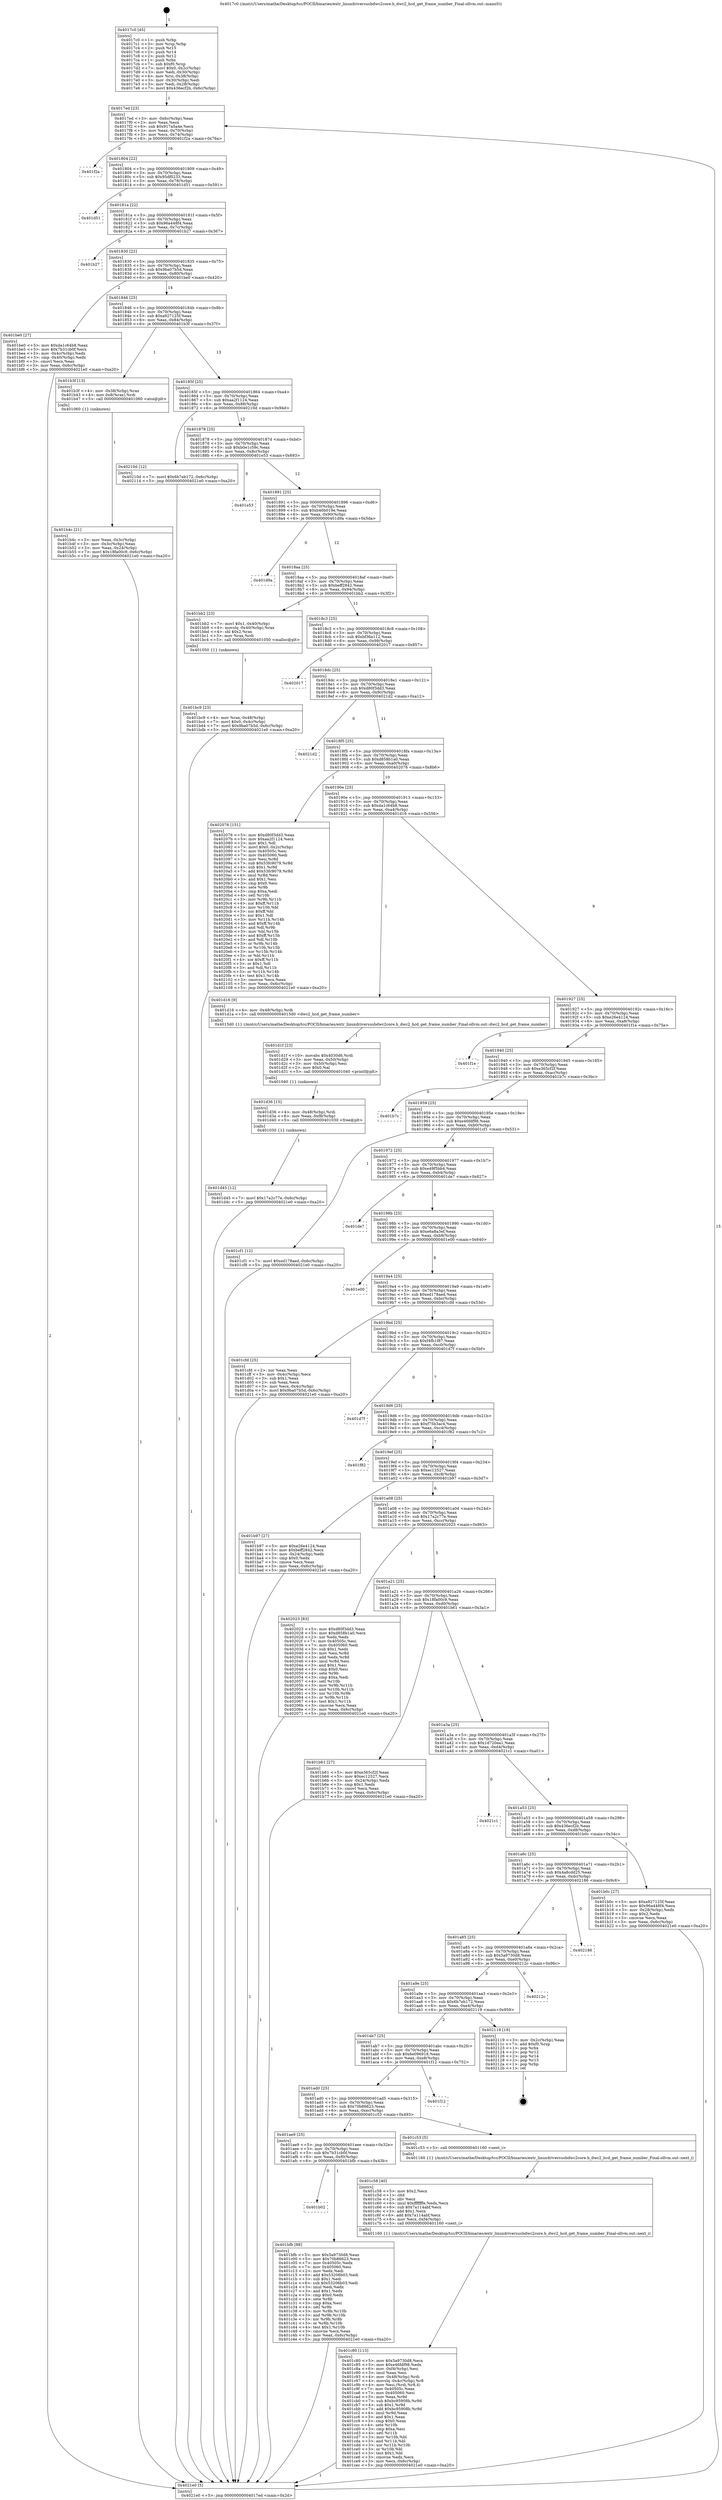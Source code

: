 digraph "0x4017c0" {
  label = "0x4017c0 (/mnt/c/Users/mathe/Desktop/tcc/POCII/binaries/extr_linuxdriversusbdwc2core.h_dwc2_hcd_get_frame_number_Final-ollvm.out::main(0))"
  labelloc = "t"
  node[shape=record]

  Entry [label="",width=0.3,height=0.3,shape=circle,fillcolor=black,style=filled]
  "0x4017ed" [label="{
     0x4017ed [23]\l
     | [instrs]\l
     &nbsp;&nbsp;0x4017ed \<+3\>: mov -0x6c(%rbp),%eax\l
     &nbsp;&nbsp;0x4017f0 \<+2\>: mov %eax,%ecx\l
     &nbsp;&nbsp;0x4017f2 \<+6\>: sub $0x917a5a4e,%ecx\l
     &nbsp;&nbsp;0x4017f8 \<+3\>: mov %eax,-0x70(%rbp)\l
     &nbsp;&nbsp;0x4017fb \<+3\>: mov %ecx,-0x74(%rbp)\l
     &nbsp;&nbsp;0x4017fe \<+6\>: je 0000000000401f2a \<main+0x76a\>\l
  }"]
  "0x401f2a" [label="{
     0x401f2a\l
  }", style=dashed]
  "0x401804" [label="{
     0x401804 [22]\l
     | [instrs]\l
     &nbsp;&nbsp;0x401804 \<+5\>: jmp 0000000000401809 \<main+0x49\>\l
     &nbsp;&nbsp;0x401809 \<+3\>: mov -0x70(%rbp),%eax\l
     &nbsp;&nbsp;0x40180c \<+5\>: sub $0x95df0233,%eax\l
     &nbsp;&nbsp;0x401811 \<+3\>: mov %eax,-0x78(%rbp)\l
     &nbsp;&nbsp;0x401814 \<+6\>: je 0000000000401d51 \<main+0x591\>\l
  }"]
  Exit [label="",width=0.3,height=0.3,shape=circle,fillcolor=black,style=filled,peripheries=2]
  "0x401d51" [label="{
     0x401d51\l
  }", style=dashed]
  "0x40181a" [label="{
     0x40181a [22]\l
     | [instrs]\l
     &nbsp;&nbsp;0x40181a \<+5\>: jmp 000000000040181f \<main+0x5f\>\l
     &nbsp;&nbsp;0x40181f \<+3\>: mov -0x70(%rbp),%eax\l
     &nbsp;&nbsp;0x401822 \<+5\>: sub $0x96a448f4,%eax\l
     &nbsp;&nbsp;0x401827 \<+3\>: mov %eax,-0x7c(%rbp)\l
     &nbsp;&nbsp;0x40182a \<+6\>: je 0000000000401b27 \<main+0x367\>\l
  }"]
  "0x401d45" [label="{
     0x401d45 [12]\l
     | [instrs]\l
     &nbsp;&nbsp;0x401d45 \<+7\>: movl $0x17a2c77e,-0x6c(%rbp)\l
     &nbsp;&nbsp;0x401d4c \<+5\>: jmp 00000000004021e0 \<main+0xa20\>\l
  }"]
  "0x401b27" [label="{
     0x401b27\l
  }", style=dashed]
  "0x401830" [label="{
     0x401830 [22]\l
     | [instrs]\l
     &nbsp;&nbsp;0x401830 \<+5\>: jmp 0000000000401835 \<main+0x75\>\l
     &nbsp;&nbsp;0x401835 \<+3\>: mov -0x70(%rbp),%eax\l
     &nbsp;&nbsp;0x401838 \<+5\>: sub $0x9ba07b5d,%eax\l
     &nbsp;&nbsp;0x40183d \<+3\>: mov %eax,-0x80(%rbp)\l
     &nbsp;&nbsp;0x401840 \<+6\>: je 0000000000401be0 \<main+0x420\>\l
  }"]
  "0x401d36" [label="{
     0x401d36 [15]\l
     | [instrs]\l
     &nbsp;&nbsp;0x401d36 \<+4\>: mov -0x48(%rbp),%rdi\l
     &nbsp;&nbsp;0x401d3a \<+6\>: mov %eax,-0xf8(%rbp)\l
     &nbsp;&nbsp;0x401d40 \<+5\>: call 0000000000401030 \<free@plt\>\l
     | [calls]\l
     &nbsp;&nbsp;0x401030 \{1\} (unknown)\l
  }"]
  "0x401be0" [label="{
     0x401be0 [27]\l
     | [instrs]\l
     &nbsp;&nbsp;0x401be0 \<+5\>: mov $0xda1c64b8,%eax\l
     &nbsp;&nbsp;0x401be5 \<+5\>: mov $0x7b31cb0f,%ecx\l
     &nbsp;&nbsp;0x401bea \<+3\>: mov -0x4c(%rbp),%edx\l
     &nbsp;&nbsp;0x401bed \<+3\>: cmp -0x40(%rbp),%edx\l
     &nbsp;&nbsp;0x401bf0 \<+3\>: cmovl %ecx,%eax\l
     &nbsp;&nbsp;0x401bf3 \<+3\>: mov %eax,-0x6c(%rbp)\l
     &nbsp;&nbsp;0x401bf6 \<+5\>: jmp 00000000004021e0 \<main+0xa20\>\l
  }"]
  "0x401846" [label="{
     0x401846 [25]\l
     | [instrs]\l
     &nbsp;&nbsp;0x401846 \<+5\>: jmp 000000000040184b \<main+0x8b\>\l
     &nbsp;&nbsp;0x40184b \<+3\>: mov -0x70(%rbp),%eax\l
     &nbsp;&nbsp;0x40184e \<+5\>: sub $0xa927125f,%eax\l
     &nbsp;&nbsp;0x401853 \<+6\>: mov %eax,-0x84(%rbp)\l
     &nbsp;&nbsp;0x401859 \<+6\>: je 0000000000401b3f \<main+0x37f\>\l
  }"]
  "0x401d1f" [label="{
     0x401d1f [23]\l
     | [instrs]\l
     &nbsp;&nbsp;0x401d1f \<+10\>: movabs $0x4030d6,%rdi\l
     &nbsp;&nbsp;0x401d29 \<+3\>: mov %eax,-0x50(%rbp)\l
     &nbsp;&nbsp;0x401d2c \<+3\>: mov -0x50(%rbp),%esi\l
     &nbsp;&nbsp;0x401d2f \<+2\>: mov $0x0,%al\l
     &nbsp;&nbsp;0x401d31 \<+5\>: call 0000000000401040 \<printf@plt\>\l
     | [calls]\l
     &nbsp;&nbsp;0x401040 \{1\} (unknown)\l
  }"]
  "0x401b3f" [label="{
     0x401b3f [13]\l
     | [instrs]\l
     &nbsp;&nbsp;0x401b3f \<+4\>: mov -0x38(%rbp),%rax\l
     &nbsp;&nbsp;0x401b43 \<+4\>: mov 0x8(%rax),%rdi\l
     &nbsp;&nbsp;0x401b47 \<+5\>: call 0000000000401060 \<atoi@plt\>\l
     | [calls]\l
     &nbsp;&nbsp;0x401060 \{1\} (unknown)\l
  }"]
  "0x40185f" [label="{
     0x40185f [25]\l
     | [instrs]\l
     &nbsp;&nbsp;0x40185f \<+5\>: jmp 0000000000401864 \<main+0xa4\>\l
     &nbsp;&nbsp;0x401864 \<+3\>: mov -0x70(%rbp),%eax\l
     &nbsp;&nbsp;0x401867 \<+5\>: sub $0xaa2f1124,%eax\l
     &nbsp;&nbsp;0x40186c \<+6\>: mov %eax,-0x88(%rbp)\l
     &nbsp;&nbsp;0x401872 \<+6\>: je 000000000040210d \<main+0x94d\>\l
  }"]
  "0x401c80" [label="{
     0x401c80 [113]\l
     | [instrs]\l
     &nbsp;&nbsp;0x401c80 \<+5\>: mov $0x5a9730d8,%ecx\l
     &nbsp;&nbsp;0x401c85 \<+5\>: mov $0xe46fdf98,%edx\l
     &nbsp;&nbsp;0x401c8a \<+6\>: mov -0xf4(%rbp),%esi\l
     &nbsp;&nbsp;0x401c90 \<+3\>: imul %eax,%esi\l
     &nbsp;&nbsp;0x401c93 \<+4\>: mov -0x48(%rbp),%rdi\l
     &nbsp;&nbsp;0x401c97 \<+4\>: movslq -0x4c(%rbp),%r8\l
     &nbsp;&nbsp;0x401c9b \<+4\>: mov %esi,(%rdi,%r8,4)\l
     &nbsp;&nbsp;0x401c9f \<+7\>: mov 0x40505c,%eax\l
     &nbsp;&nbsp;0x401ca6 \<+7\>: mov 0x405060,%esi\l
     &nbsp;&nbsp;0x401cad \<+3\>: mov %eax,%r9d\l
     &nbsp;&nbsp;0x401cb0 \<+7\>: sub $0xbc95908b,%r9d\l
     &nbsp;&nbsp;0x401cb7 \<+4\>: sub $0x1,%r9d\l
     &nbsp;&nbsp;0x401cbb \<+7\>: add $0xbc95908b,%r9d\l
     &nbsp;&nbsp;0x401cc2 \<+4\>: imul %r9d,%eax\l
     &nbsp;&nbsp;0x401cc6 \<+3\>: and $0x1,%eax\l
     &nbsp;&nbsp;0x401cc9 \<+3\>: cmp $0x0,%eax\l
     &nbsp;&nbsp;0x401ccc \<+4\>: sete %r10b\l
     &nbsp;&nbsp;0x401cd0 \<+3\>: cmp $0xa,%esi\l
     &nbsp;&nbsp;0x401cd3 \<+4\>: setl %r11b\l
     &nbsp;&nbsp;0x401cd7 \<+3\>: mov %r10b,%bl\l
     &nbsp;&nbsp;0x401cda \<+3\>: and %r11b,%bl\l
     &nbsp;&nbsp;0x401cdd \<+3\>: xor %r11b,%r10b\l
     &nbsp;&nbsp;0x401ce0 \<+3\>: or %r10b,%bl\l
     &nbsp;&nbsp;0x401ce3 \<+3\>: test $0x1,%bl\l
     &nbsp;&nbsp;0x401ce6 \<+3\>: cmovne %edx,%ecx\l
     &nbsp;&nbsp;0x401ce9 \<+3\>: mov %ecx,-0x6c(%rbp)\l
     &nbsp;&nbsp;0x401cec \<+5\>: jmp 00000000004021e0 \<main+0xa20\>\l
  }"]
  "0x40210d" [label="{
     0x40210d [12]\l
     | [instrs]\l
     &nbsp;&nbsp;0x40210d \<+7\>: movl $0x6b7eb172,-0x6c(%rbp)\l
     &nbsp;&nbsp;0x402114 \<+5\>: jmp 00000000004021e0 \<main+0xa20\>\l
  }"]
  "0x401878" [label="{
     0x401878 [25]\l
     | [instrs]\l
     &nbsp;&nbsp;0x401878 \<+5\>: jmp 000000000040187d \<main+0xbd\>\l
     &nbsp;&nbsp;0x40187d \<+3\>: mov -0x70(%rbp),%eax\l
     &nbsp;&nbsp;0x401880 \<+5\>: sub $0xb0e1c59c,%eax\l
     &nbsp;&nbsp;0x401885 \<+6\>: mov %eax,-0x8c(%rbp)\l
     &nbsp;&nbsp;0x40188b \<+6\>: je 0000000000401e53 \<main+0x693\>\l
  }"]
  "0x401c58" [label="{
     0x401c58 [40]\l
     | [instrs]\l
     &nbsp;&nbsp;0x401c58 \<+5\>: mov $0x2,%ecx\l
     &nbsp;&nbsp;0x401c5d \<+1\>: cltd\l
     &nbsp;&nbsp;0x401c5e \<+2\>: idiv %ecx\l
     &nbsp;&nbsp;0x401c60 \<+6\>: imul $0xfffffffe,%edx,%ecx\l
     &nbsp;&nbsp;0x401c66 \<+6\>: sub $0x7a114abf,%ecx\l
     &nbsp;&nbsp;0x401c6c \<+3\>: add $0x1,%ecx\l
     &nbsp;&nbsp;0x401c6f \<+6\>: add $0x7a114abf,%ecx\l
     &nbsp;&nbsp;0x401c75 \<+6\>: mov %ecx,-0xf4(%rbp)\l
     &nbsp;&nbsp;0x401c7b \<+5\>: call 0000000000401160 \<next_i\>\l
     | [calls]\l
     &nbsp;&nbsp;0x401160 \{1\} (/mnt/c/Users/mathe/Desktop/tcc/POCII/binaries/extr_linuxdriversusbdwc2core.h_dwc2_hcd_get_frame_number_Final-ollvm.out::next_i)\l
  }"]
  "0x401e53" [label="{
     0x401e53\l
  }", style=dashed]
  "0x401891" [label="{
     0x401891 [25]\l
     | [instrs]\l
     &nbsp;&nbsp;0x401891 \<+5\>: jmp 0000000000401896 \<main+0xd6\>\l
     &nbsp;&nbsp;0x401896 \<+3\>: mov -0x70(%rbp),%eax\l
     &nbsp;&nbsp;0x401899 \<+5\>: sub $0xb46b019e,%eax\l
     &nbsp;&nbsp;0x40189e \<+6\>: mov %eax,-0x90(%rbp)\l
     &nbsp;&nbsp;0x4018a4 \<+6\>: je 0000000000401d9a \<main+0x5da\>\l
  }"]
  "0x401b02" [label="{
     0x401b02\l
  }", style=dashed]
  "0x401d9a" [label="{
     0x401d9a\l
  }", style=dashed]
  "0x4018aa" [label="{
     0x4018aa [25]\l
     | [instrs]\l
     &nbsp;&nbsp;0x4018aa \<+5\>: jmp 00000000004018af \<main+0xef\>\l
     &nbsp;&nbsp;0x4018af \<+3\>: mov -0x70(%rbp),%eax\l
     &nbsp;&nbsp;0x4018b2 \<+5\>: sub $0xbeff2842,%eax\l
     &nbsp;&nbsp;0x4018b7 \<+6\>: mov %eax,-0x94(%rbp)\l
     &nbsp;&nbsp;0x4018bd \<+6\>: je 0000000000401bb2 \<main+0x3f2\>\l
  }"]
  "0x401bfb" [label="{
     0x401bfb [88]\l
     | [instrs]\l
     &nbsp;&nbsp;0x401bfb \<+5\>: mov $0x5a9730d8,%eax\l
     &nbsp;&nbsp;0x401c00 \<+5\>: mov $0x70b86623,%ecx\l
     &nbsp;&nbsp;0x401c05 \<+7\>: mov 0x40505c,%edx\l
     &nbsp;&nbsp;0x401c0c \<+7\>: mov 0x405060,%esi\l
     &nbsp;&nbsp;0x401c13 \<+2\>: mov %edx,%edi\l
     &nbsp;&nbsp;0x401c15 \<+6\>: add $0x53206b03,%edi\l
     &nbsp;&nbsp;0x401c1b \<+3\>: sub $0x1,%edi\l
     &nbsp;&nbsp;0x401c1e \<+6\>: sub $0x53206b03,%edi\l
     &nbsp;&nbsp;0x401c24 \<+3\>: imul %edi,%edx\l
     &nbsp;&nbsp;0x401c27 \<+3\>: and $0x1,%edx\l
     &nbsp;&nbsp;0x401c2a \<+3\>: cmp $0x0,%edx\l
     &nbsp;&nbsp;0x401c2d \<+4\>: sete %r8b\l
     &nbsp;&nbsp;0x401c31 \<+3\>: cmp $0xa,%esi\l
     &nbsp;&nbsp;0x401c34 \<+4\>: setl %r9b\l
     &nbsp;&nbsp;0x401c38 \<+3\>: mov %r8b,%r10b\l
     &nbsp;&nbsp;0x401c3b \<+3\>: and %r9b,%r10b\l
     &nbsp;&nbsp;0x401c3e \<+3\>: xor %r9b,%r8b\l
     &nbsp;&nbsp;0x401c41 \<+3\>: or %r8b,%r10b\l
     &nbsp;&nbsp;0x401c44 \<+4\>: test $0x1,%r10b\l
     &nbsp;&nbsp;0x401c48 \<+3\>: cmovne %ecx,%eax\l
     &nbsp;&nbsp;0x401c4b \<+3\>: mov %eax,-0x6c(%rbp)\l
     &nbsp;&nbsp;0x401c4e \<+5\>: jmp 00000000004021e0 \<main+0xa20\>\l
  }"]
  "0x401bb2" [label="{
     0x401bb2 [23]\l
     | [instrs]\l
     &nbsp;&nbsp;0x401bb2 \<+7\>: movl $0x1,-0x40(%rbp)\l
     &nbsp;&nbsp;0x401bb9 \<+4\>: movslq -0x40(%rbp),%rax\l
     &nbsp;&nbsp;0x401bbd \<+4\>: shl $0x2,%rax\l
     &nbsp;&nbsp;0x401bc1 \<+3\>: mov %rax,%rdi\l
     &nbsp;&nbsp;0x401bc4 \<+5\>: call 0000000000401050 \<malloc@plt\>\l
     | [calls]\l
     &nbsp;&nbsp;0x401050 \{1\} (unknown)\l
  }"]
  "0x4018c3" [label="{
     0x4018c3 [25]\l
     | [instrs]\l
     &nbsp;&nbsp;0x4018c3 \<+5\>: jmp 00000000004018c8 \<main+0x108\>\l
     &nbsp;&nbsp;0x4018c8 \<+3\>: mov -0x70(%rbp),%eax\l
     &nbsp;&nbsp;0x4018cb \<+5\>: sub $0xbf36a112,%eax\l
     &nbsp;&nbsp;0x4018d0 \<+6\>: mov %eax,-0x98(%rbp)\l
     &nbsp;&nbsp;0x4018d6 \<+6\>: je 0000000000402017 \<main+0x857\>\l
  }"]
  "0x401ae9" [label="{
     0x401ae9 [25]\l
     | [instrs]\l
     &nbsp;&nbsp;0x401ae9 \<+5\>: jmp 0000000000401aee \<main+0x32e\>\l
     &nbsp;&nbsp;0x401aee \<+3\>: mov -0x70(%rbp),%eax\l
     &nbsp;&nbsp;0x401af1 \<+5\>: sub $0x7b31cb0f,%eax\l
     &nbsp;&nbsp;0x401af6 \<+6\>: mov %eax,-0xf0(%rbp)\l
     &nbsp;&nbsp;0x401afc \<+6\>: je 0000000000401bfb \<main+0x43b\>\l
  }"]
  "0x402017" [label="{
     0x402017\l
  }", style=dashed]
  "0x4018dc" [label="{
     0x4018dc [25]\l
     | [instrs]\l
     &nbsp;&nbsp;0x4018dc \<+5\>: jmp 00000000004018e1 \<main+0x121\>\l
     &nbsp;&nbsp;0x4018e1 \<+3\>: mov -0x70(%rbp),%eax\l
     &nbsp;&nbsp;0x4018e4 \<+5\>: sub $0xd80f3dd3,%eax\l
     &nbsp;&nbsp;0x4018e9 \<+6\>: mov %eax,-0x9c(%rbp)\l
     &nbsp;&nbsp;0x4018ef \<+6\>: je 00000000004021d2 \<main+0xa12\>\l
  }"]
  "0x401c53" [label="{
     0x401c53 [5]\l
     | [instrs]\l
     &nbsp;&nbsp;0x401c53 \<+5\>: call 0000000000401160 \<next_i\>\l
     | [calls]\l
     &nbsp;&nbsp;0x401160 \{1\} (/mnt/c/Users/mathe/Desktop/tcc/POCII/binaries/extr_linuxdriversusbdwc2core.h_dwc2_hcd_get_frame_number_Final-ollvm.out::next_i)\l
  }"]
  "0x4021d2" [label="{
     0x4021d2\l
  }", style=dashed]
  "0x4018f5" [label="{
     0x4018f5 [25]\l
     | [instrs]\l
     &nbsp;&nbsp;0x4018f5 \<+5\>: jmp 00000000004018fa \<main+0x13a\>\l
     &nbsp;&nbsp;0x4018fa \<+3\>: mov -0x70(%rbp),%eax\l
     &nbsp;&nbsp;0x4018fd \<+5\>: sub $0xd858b1a0,%eax\l
     &nbsp;&nbsp;0x401902 \<+6\>: mov %eax,-0xa0(%rbp)\l
     &nbsp;&nbsp;0x401908 \<+6\>: je 0000000000402076 \<main+0x8b6\>\l
  }"]
  "0x401ad0" [label="{
     0x401ad0 [25]\l
     | [instrs]\l
     &nbsp;&nbsp;0x401ad0 \<+5\>: jmp 0000000000401ad5 \<main+0x315\>\l
     &nbsp;&nbsp;0x401ad5 \<+3\>: mov -0x70(%rbp),%eax\l
     &nbsp;&nbsp;0x401ad8 \<+5\>: sub $0x70b86623,%eax\l
     &nbsp;&nbsp;0x401add \<+6\>: mov %eax,-0xec(%rbp)\l
     &nbsp;&nbsp;0x401ae3 \<+6\>: je 0000000000401c53 \<main+0x493\>\l
  }"]
  "0x402076" [label="{
     0x402076 [151]\l
     | [instrs]\l
     &nbsp;&nbsp;0x402076 \<+5\>: mov $0xd80f3dd3,%eax\l
     &nbsp;&nbsp;0x40207b \<+5\>: mov $0xaa2f1124,%ecx\l
     &nbsp;&nbsp;0x402080 \<+2\>: mov $0x1,%dl\l
     &nbsp;&nbsp;0x402082 \<+7\>: movl $0x0,-0x2c(%rbp)\l
     &nbsp;&nbsp;0x402089 \<+7\>: mov 0x40505c,%esi\l
     &nbsp;&nbsp;0x402090 \<+7\>: mov 0x405060,%edi\l
     &nbsp;&nbsp;0x402097 \<+3\>: mov %esi,%r8d\l
     &nbsp;&nbsp;0x40209a \<+7\>: sub $0x53fc9079,%r8d\l
     &nbsp;&nbsp;0x4020a1 \<+4\>: sub $0x1,%r8d\l
     &nbsp;&nbsp;0x4020a5 \<+7\>: add $0x53fc9079,%r8d\l
     &nbsp;&nbsp;0x4020ac \<+4\>: imul %r8d,%esi\l
     &nbsp;&nbsp;0x4020b0 \<+3\>: and $0x1,%esi\l
     &nbsp;&nbsp;0x4020b3 \<+3\>: cmp $0x0,%esi\l
     &nbsp;&nbsp;0x4020b6 \<+4\>: sete %r9b\l
     &nbsp;&nbsp;0x4020ba \<+3\>: cmp $0xa,%edi\l
     &nbsp;&nbsp;0x4020bd \<+4\>: setl %r10b\l
     &nbsp;&nbsp;0x4020c1 \<+3\>: mov %r9b,%r11b\l
     &nbsp;&nbsp;0x4020c4 \<+4\>: xor $0xff,%r11b\l
     &nbsp;&nbsp;0x4020c8 \<+3\>: mov %r10b,%bl\l
     &nbsp;&nbsp;0x4020cb \<+3\>: xor $0xff,%bl\l
     &nbsp;&nbsp;0x4020ce \<+3\>: xor $0x1,%dl\l
     &nbsp;&nbsp;0x4020d1 \<+3\>: mov %r11b,%r14b\l
     &nbsp;&nbsp;0x4020d4 \<+4\>: and $0xff,%r14b\l
     &nbsp;&nbsp;0x4020d8 \<+3\>: and %dl,%r9b\l
     &nbsp;&nbsp;0x4020db \<+3\>: mov %bl,%r15b\l
     &nbsp;&nbsp;0x4020de \<+4\>: and $0xff,%r15b\l
     &nbsp;&nbsp;0x4020e2 \<+3\>: and %dl,%r10b\l
     &nbsp;&nbsp;0x4020e5 \<+3\>: or %r9b,%r14b\l
     &nbsp;&nbsp;0x4020e8 \<+3\>: or %r10b,%r15b\l
     &nbsp;&nbsp;0x4020eb \<+3\>: xor %r15b,%r14b\l
     &nbsp;&nbsp;0x4020ee \<+3\>: or %bl,%r11b\l
     &nbsp;&nbsp;0x4020f1 \<+4\>: xor $0xff,%r11b\l
     &nbsp;&nbsp;0x4020f5 \<+3\>: or $0x1,%dl\l
     &nbsp;&nbsp;0x4020f8 \<+3\>: and %dl,%r11b\l
     &nbsp;&nbsp;0x4020fb \<+3\>: or %r11b,%r14b\l
     &nbsp;&nbsp;0x4020fe \<+4\>: test $0x1,%r14b\l
     &nbsp;&nbsp;0x402102 \<+3\>: cmovne %ecx,%eax\l
     &nbsp;&nbsp;0x402105 \<+3\>: mov %eax,-0x6c(%rbp)\l
     &nbsp;&nbsp;0x402108 \<+5\>: jmp 00000000004021e0 \<main+0xa20\>\l
  }"]
  "0x40190e" [label="{
     0x40190e [25]\l
     | [instrs]\l
     &nbsp;&nbsp;0x40190e \<+5\>: jmp 0000000000401913 \<main+0x153\>\l
     &nbsp;&nbsp;0x401913 \<+3\>: mov -0x70(%rbp),%eax\l
     &nbsp;&nbsp;0x401916 \<+5\>: sub $0xda1c64b8,%eax\l
     &nbsp;&nbsp;0x40191b \<+6\>: mov %eax,-0xa4(%rbp)\l
     &nbsp;&nbsp;0x401921 \<+6\>: je 0000000000401d16 \<main+0x556\>\l
  }"]
  "0x401f12" [label="{
     0x401f12\l
  }", style=dashed]
  "0x401d16" [label="{
     0x401d16 [9]\l
     | [instrs]\l
     &nbsp;&nbsp;0x401d16 \<+4\>: mov -0x48(%rbp),%rdi\l
     &nbsp;&nbsp;0x401d1a \<+5\>: call 00000000004015d0 \<dwc2_hcd_get_frame_number\>\l
     | [calls]\l
     &nbsp;&nbsp;0x4015d0 \{1\} (/mnt/c/Users/mathe/Desktop/tcc/POCII/binaries/extr_linuxdriversusbdwc2core.h_dwc2_hcd_get_frame_number_Final-ollvm.out::dwc2_hcd_get_frame_number)\l
  }"]
  "0x401927" [label="{
     0x401927 [25]\l
     | [instrs]\l
     &nbsp;&nbsp;0x401927 \<+5\>: jmp 000000000040192c \<main+0x16c\>\l
     &nbsp;&nbsp;0x40192c \<+3\>: mov -0x70(%rbp),%eax\l
     &nbsp;&nbsp;0x40192f \<+5\>: sub $0xe26e4124,%eax\l
     &nbsp;&nbsp;0x401934 \<+6\>: mov %eax,-0xa8(%rbp)\l
     &nbsp;&nbsp;0x40193a \<+6\>: je 0000000000401f1e \<main+0x75e\>\l
  }"]
  "0x401ab7" [label="{
     0x401ab7 [25]\l
     | [instrs]\l
     &nbsp;&nbsp;0x401ab7 \<+5\>: jmp 0000000000401abc \<main+0x2fc\>\l
     &nbsp;&nbsp;0x401abc \<+3\>: mov -0x70(%rbp),%eax\l
     &nbsp;&nbsp;0x401abf \<+5\>: sub $0x6e096918,%eax\l
     &nbsp;&nbsp;0x401ac4 \<+6\>: mov %eax,-0xe8(%rbp)\l
     &nbsp;&nbsp;0x401aca \<+6\>: je 0000000000401f12 \<main+0x752\>\l
  }"]
  "0x401f1e" [label="{
     0x401f1e\l
  }", style=dashed]
  "0x401940" [label="{
     0x401940 [25]\l
     | [instrs]\l
     &nbsp;&nbsp;0x401940 \<+5\>: jmp 0000000000401945 \<main+0x185\>\l
     &nbsp;&nbsp;0x401945 \<+3\>: mov -0x70(%rbp),%eax\l
     &nbsp;&nbsp;0x401948 \<+5\>: sub $0xe365cf2f,%eax\l
     &nbsp;&nbsp;0x40194d \<+6\>: mov %eax,-0xac(%rbp)\l
     &nbsp;&nbsp;0x401953 \<+6\>: je 0000000000401b7c \<main+0x3bc\>\l
  }"]
  "0x402119" [label="{
     0x402119 [19]\l
     | [instrs]\l
     &nbsp;&nbsp;0x402119 \<+3\>: mov -0x2c(%rbp),%eax\l
     &nbsp;&nbsp;0x40211c \<+7\>: add $0xf0,%rsp\l
     &nbsp;&nbsp;0x402123 \<+1\>: pop %rbx\l
     &nbsp;&nbsp;0x402124 \<+2\>: pop %r12\l
     &nbsp;&nbsp;0x402126 \<+2\>: pop %r14\l
     &nbsp;&nbsp;0x402128 \<+2\>: pop %r15\l
     &nbsp;&nbsp;0x40212a \<+1\>: pop %rbp\l
     &nbsp;&nbsp;0x40212b \<+1\>: ret\l
  }"]
  "0x401b7c" [label="{
     0x401b7c\l
  }", style=dashed]
  "0x401959" [label="{
     0x401959 [25]\l
     | [instrs]\l
     &nbsp;&nbsp;0x401959 \<+5\>: jmp 000000000040195e \<main+0x19e\>\l
     &nbsp;&nbsp;0x40195e \<+3\>: mov -0x70(%rbp),%eax\l
     &nbsp;&nbsp;0x401961 \<+5\>: sub $0xe46fdf98,%eax\l
     &nbsp;&nbsp;0x401966 \<+6\>: mov %eax,-0xb0(%rbp)\l
     &nbsp;&nbsp;0x40196c \<+6\>: je 0000000000401cf1 \<main+0x531\>\l
  }"]
  "0x401a9e" [label="{
     0x401a9e [25]\l
     | [instrs]\l
     &nbsp;&nbsp;0x401a9e \<+5\>: jmp 0000000000401aa3 \<main+0x2e3\>\l
     &nbsp;&nbsp;0x401aa3 \<+3\>: mov -0x70(%rbp),%eax\l
     &nbsp;&nbsp;0x401aa6 \<+5\>: sub $0x6b7eb172,%eax\l
     &nbsp;&nbsp;0x401aab \<+6\>: mov %eax,-0xe4(%rbp)\l
     &nbsp;&nbsp;0x401ab1 \<+6\>: je 0000000000402119 \<main+0x959\>\l
  }"]
  "0x401cf1" [label="{
     0x401cf1 [12]\l
     | [instrs]\l
     &nbsp;&nbsp;0x401cf1 \<+7\>: movl $0xed178aed,-0x6c(%rbp)\l
     &nbsp;&nbsp;0x401cf8 \<+5\>: jmp 00000000004021e0 \<main+0xa20\>\l
  }"]
  "0x401972" [label="{
     0x401972 [25]\l
     | [instrs]\l
     &nbsp;&nbsp;0x401972 \<+5\>: jmp 0000000000401977 \<main+0x1b7\>\l
     &nbsp;&nbsp;0x401977 \<+3\>: mov -0x70(%rbp),%eax\l
     &nbsp;&nbsp;0x40197a \<+5\>: sub $0xe49f5bb4,%eax\l
     &nbsp;&nbsp;0x40197f \<+6\>: mov %eax,-0xb4(%rbp)\l
     &nbsp;&nbsp;0x401985 \<+6\>: je 0000000000401de7 \<main+0x627\>\l
  }"]
  "0x40212c" [label="{
     0x40212c\l
  }", style=dashed]
  "0x401de7" [label="{
     0x401de7\l
  }", style=dashed]
  "0x40198b" [label="{
     0x40198b [25]\l
     | [instrs]\l
     &nbsp;&nbsp;0x40198b \<+5\>: jmp 0000000000401990 \<main+0x1d0\>\l
     &nbsp;&nbsp;0x401990 \<+3\>: mov -0x70(%rbp),%eax\l
     &nbsp;&nbsp;0x401993 \<+5\>: sub $0xe6a8a3ef,%eax\l
     &nbsp;&nbsp;0x401998 \<+6\>: mov %eax,-0xb8(%rbp)\l
     &nbsp;&nbsp;0x40199e \<+6\>: je 0000000000401e00 \<main+0x640\>\l
  }"]
  "0x401a85" [label="{
     0x401a85 [25]\l
     | [instrs]\l
     &nbsp;&nbsp;0x401a85 \<+5\>: jmp 0000000000401a8a \<main+0x2ca\>\l
     &nbsp;&nbsp;0x401a8a \<+3\>: mov -0x70(%rbp),%eax\l
     &nbsp;&nbsp;0x401a8d \<+5\>: sub $0x5a9730d8,%eax\l
     &nbsp;&nbsp;0x401a92 \<+6\>: mov %eax,-0xe0(%rbp)\l
     &nbsp;&nbsp;0x401a98 \<+6\>: je 000000000040212c \<main+0x96c\>\l
  }"]
  "0x401e00" [label="{
     0x401e00\l
  }", style=dashed]
  "0x4019a4" [label="{
     0x4019a4 [25]\l
     | [instrs]\l
     &nbsp;&nbsp;0x4019a4 \<+5\>: jmp 00000000004019a9 \<main+0x1e9\>\l
     &nbsp;&nbsp;0x4019a9 \<+3\>: mov -0x70(%rbp),%eax\l
     &nbsp;&nbsp;0x4019ac \<+5\>: sub $0xed178aed,%eax\l
     &nbsp;&nbsp;0x4019b1 \<+6\>: mov %eax,-0xbc(%rbp)\l
     &nbsp;&nbsp;0x4019b7 \<+6\>: je 0000000000401cfd \<main+0x53d\>\l
  }"]
  "0x402186" [label="{
     0x402186\l
  }", style=dashed]
  "0x401cfd" [label="{
     0x401cfd [25]\l
     | [instrs]\l
     &nbsp;&nbsp;0x401cfd \<+2\>: xor %eax,%eax\l
     &nbsp;&nbsp;0x401cff \<+3\>: mov -0x4c(%rbp),%ecx\l
     &nbsp;&nbsp;0x401d02 \<+3\>: sub $0x1,%eax\l
     &nbsp;&nbsp;0x401d05 \<+2\>: sub %eax,%ecx\l
     &nbsp;&nbsp;0x401d07 \<+3\>: mov %ecx,-0x4c(%rbp)\l
     &nbsp;&nbsp;0x401d0a \<+7\>: movl $0x9ba07b5d,-0x6c(%rbp)\l
     &nbsp;&nbsp;0x401d11 \<+5\>: jmp 00000000004021e0 \<main+0xa20\>\l
  }"]
  "0x4019bd" [label="{
     0x4019bd [25]\l
     | [instrs]\l
     &nbsp;&nbsp;0x4019bd \<+5\>: jmp 00000000004019c2 \<main+0x202\>\l
     &nbsp;&nbsp;0x4019c2 \<+3\>: mov -0x70(%rbp),%eax\l
     &nbsp;&nbsp;0x4019c5 \<+5\>: sub $0xf4fb1f87,%eax\l
     &nbsp;&nbsp;0x4019ca \<+6\>: mov %eax,-0xc0(%rbp)\l
     &nbsp;&nbsp;0x4019d0 \<+6\>: je 0000000000401d7f \<main+0x5bf\>\l
  }"]
  "0x401bc9" [label="{
     0x401bc9 [23]\l
     | [instrs]\l
     &nbsp;&nbsp;0x401bc9 \<+4\>: mov %rax,-0x48(%rbp)\l
     &nbsp;&nbsp;0x401bcd \<+7\>: movl $0x0,-0x4c(%rbp)\l
     &nbsp;&nbsp;0x401bd4 \<+7\>: movl $0x9ba07b5d,-0x6c(%rbp)\l
     &nbsp;&nbsp;0x401bdb \<+5\>: jmp 00000000004021e0 \<main+0xa20\>\l
  }"]
  "0x401d7f" [label="{
     0x401d7f\l
  }", style=dashed]
  "0x4019d6" [label="{
     0x4019d6 [25]\l
     | [instrs]\l
     &nbsp;&nbsp;0x4019d6 \<+5\>: jmp 00000000004019db \<main+0x21b\>\l
     &nbsp;&nbsp;0x4019db \<+3\>: mov -0x70(%rbp),%eax\l
     &nbsp;&nbsp;0x4019de \<+5\>: sub $0xf75b3ac4,%eax\l
     &nbsp;&nbsp;0x4019e3 \<+6\>: mov %eax,-0xc4(%rbp)\l
     &nbsp;&nbsp;0x4019e9 \<+6\>: je 0000000000401f82 \<main+0x7c2\>\l
  }"]
  "0x401b4c" [label="{
     0x401b4c [21]\l
     | [instrs]\l
     &nbsp;&nbsp;0x401b4c \<+3\>: mov %eax,-0x3c(%rbp)\l
     &nbsp;&nbsp;0x401b4f \<+3\>: mov -0x3c(%rbp),%eax\l
     &nbsp;&nbsp;0x401b52 \<+3\>: mov %eax,-0x24(%rbp)\l
     &nbsp;&nbsp;0x401b55 \<+7\>: movl $0x18fa00c9,-0x6c(%rbp)\l
     &nbsp;&nbsp;0x401b5c \<+5\>: jmp 00000000004021e0 \<main+0xa20\>\l
  }"]
  "0x401f82" [label="{
     0x401f82\l
  }", style=dashed]
  "0x4019ef" [label="{
     0x4019ef [25]\l
     | [instrs]\l
     &nbsp;&nbsp;0x4019ef \<+5\>: jmp 00000000004019f4 \<main+0x234\>\l
     &nbsp;&nbsp;0x4019f4 \<+3\>: mov -0x70(%rbp),%eax\l
     &nbsp;&nbsp;0x4019f7 \<+5\>: sub $0xec12527,%eax\l
     &nbsp;&nbsp;0x4019fc \<+6\>: mov %eax,-0xc8(%rbp)\l
     &nbsp;&nbsp;0x401a02 \<+6\>: je 0000000000401b97 \<main+0x3d7\>\l
  }"]
  "0x4017c0" [label="{
     0x4017c0 [45]\l
     | [instrs]\l
     &nbsp;&nbsp;0x4017c0 \<+1\>: push %rbp\l
     &nbsp;&nbsp;0x4017c1 \<+3\>: mov %rsp,%rbp\l
     &nbsp;&nbsp;0x4017c4 \<+2\>: push %r15\l
     &nbsp;&nbsp;0x4017c6 \<+2\>: push %r14\l
     &nbsp;&nbsp;0x4017c8 \<+2\>: push %r12\l
     &nbsp;&nbsp;0x4017ca \<+1\>: push %rbx\l
     &nbsp;&nbsp;0x4017cb \<+7\>: sub $0xf0,%rsp\l
     &nbsp;&nbsp;0x4017d2 \<+7\>: movl $0x0,-0x2c(%rbp)\l
     &nbsp;&nbsp;0x4017d9 \<+3\>: mov %edi,-0x30(%rbp)\l
     &nbsp;&nbsp;0x4017dc \<+4\>: mov %rsi,-0x38(%rbp)\l
     &nbsp;&nbsp;0x4017e0 \<+3\>: mov -0x30(%rbp),%edi\l
     &nbsp;&nbsp;0x4017e3 \<+3\>: mov %edi,-0x28(%rbp)\l
     &nbsp;&nbsp;0x4017e6 \<+7\>: movl $0x436ecf2b,-0x6c(%rbp)\l
  }"]
  "0x401b97" [label="{
     0x401b97 [27]\l
     | [instrs]\l
     &nbsp;&nbsp;0x401b97 \<+5\>: mov $0xe26e4124,%eax\l
     &nbsp;&nbsp;0x401b9c \<+5\>: mov $0xbeff2842,%ecx\l
     &nbsp;&nbsp;0x401ba1 \<+3\>: mov -0x24(%rbp),%edx\l
     &nbsp;&nbsp;0x401ba4 \<+3\>: cmp $0x0,%edx\l
     &nbsp;&nbsp;0x401ba7 \<+3\>: cmove %ecx,%eax\l
     &nbsp;&nbsp;0x401baa \<+3\>: mov %eax,-0x6c(%rbp)\l
     &nbsp;&nbsp;0x401bad \<+5\>: jmp 00000000004021e0 \<main+0xa20\>\l
  }"]
  "0x401a08" [label="{
     0x401a08 [25]\l
     | [instrs]\l
     &nbsp;&nbsp;0x401a08 \<+5\>: jmp 0000000000401a0d \<main+0x24d\>\l
     &nbsp;&nbsp;0x401a0d \<+3\>: mov -0x70(%rbp),%eax\l
     &nbsp;&nbsp;0x401a10 \<+5\>: sub $0x17a2c77e,%eax\l
     &nbsp;&nbsp;0x401a15 \<+6\>: mov %eax,-0xcc(%rbp)\l
     &nbsp;&nbsp;0x401a1b \<+6\>: je 0000000000402023 \<main+0x863\>\l
  }"]
  "0x4021e0" [label="{
     0x4021e0 [5]\l
     | [instrs]\l
     &nbsp;&nbsp;0x4021e0 \<+5\>: jmp 00000000004017ed \<main+0x2d\>\l
  }"]
  "0x402023" [label="{
     0x402023 [83]\l
     | [instrs]\l
     &nbsp;&nbsp;0x402023 \<+5\>: mov $0xd80f3dd3,%eax\l
     &nbsp;&nbsp;0x402028 \<+5\>: mov $0xd858b1a0,%ecx\l
     &nbsp;&nbsp;0x40202d \<+2\>: xor %edx,%edx\l
     &nbsp;&nbsp;0x40202f \<+7\>: mov 0x40505c,%esi\l
     &nbsp;&nbsp;0x402036 \<+7\>: mov 0x405060,%edi\l
     &nbsp;&nbsp;0x40203d \<+3\>: sub $0x1,%edx\l
     &nbsp;&nbsp;0x402040 \<+3\>: mov %esi,%r8d\l
     &nbsp;&nbsp;0x402043 \<+3\>: add %edx,%r8d\l
     &nbsp;&nbsp;0x402046 \<+4\>: imul %r8d,%esi\l
     &nbsp;&nbsp;0x40204a \<+3\>: and $0x1,%esi\l
     &nbsp;&nbsp;0x40204d \<+3\>: cmp $0x0,%esi\l
     &nbsp;&nbsp;0x402050 \<+4\>: sete %r9b\l
     &nbsp;&nbsp;0x402054 \<+3\>: cmp $0xa,%edi\l
     &nbsp;&nbsp;0x402057 \<+4\>: setl %r10b\l
     &nbsp;&nbsp;0x40205b \<+3\>: mov %r9b,%r11b\l
     &nbsp;&nbsp;0x40205e \<+3\>: and %r10b,%r11b\l
     &nbsp;&nbsp;0x402061 \<+3\>: xor %r10b,%r9b\l
     &nbsp;&nbsp;0x402064 \<+3\>: or %r9b,%r11b\l
     &nbsp;&nbsp;0x402067 \<+4\>: test $0x1,%r11b\l
     &nbsp;&nbsp;0x40206b \<+3\>: cmovne %ecx,%eax\l
     &nbsp;&nbsp;0x40206e \<+3\>: mov %eax,-0x6c(%rbp)\l
     &nbsp;&nbsp;0x402071 \<+5\>: jmp 00000000004021e0 \<main+0xa20\>\l
  }"]
  "0x401a21" [label="{
     0x401a21 [25]\l
     | [instrs]\l
     &nbsp;&nbsp;0x401a21 \<+5\>: jmp 0000000000401a26 \<main+0x266\>\l
     &nbsp;&nbsp;0x401a26 \<+3\>: mov -0x70(%rbp),%eax\l
     &nbsp;&nbsp;0x401a29 \<+5\>: sub $0x18fa00c9,%eax\l
     &nbsp;&nbsp;0x401a2e \<+6\>: mov %eax,-0xd0(%rbp)\l
     &nbsp;&nbsp;0x401a34 \<+6\>: je 0000000000401b61 \<main+0x3a1\>\l
  }"]
  "0x401a6c" [label="{
     0x401a6c [25]\l
     | [instrs]\l
     &nbsp;&nbsp;0x401a6c \<+5\>: jmp 0000000000401a71 \<main+0x2b1\>\l
     &nbsp;&nbsp;0x401a71 \<+3\>: mov -0x70(%rbp),%eax\l
     &nbsp;&nbsp;0x401a74 \<+5\>: sub $0x4a8cdd25,%eax\l
     &nbsp;&nbsp;0x401a79 \<+6\>: mov %eax,-0xdc(%rbp)\l
     &nbsp;&nbsp;0x401a7f \<+6\>: je 0000000000402186 \<main+0x9c6\>\l
  }"]
  "0x401b61" [label="{
     0x401b61 [27]\l
     | [instrs]\l
     &nbsp;&nbsp;0x401b61 \<+5\>: mov $0xe365cf2f,%eax\l
     &nbsp;&nbsp;0x401b66 \<+5\>: mov $0xec12527,%ecx\l
     &nbsp;&nbsp;0x401b6b \<+3\>: mov -0x24(%rbp),%edx\l
     &nbsp;&nbsp;0x401b6e \<+3\>: cmp $0x1,%edx\l
     &nbsp;&nbsp;0x401b71 \<+3\>: cmovl %ecx,%eax\l
     &nbsp;&nbsp;0x401b74 \<+3\>: mov %eax,-0x6c(%rbp)\l
     &nbsp;&nbsp;0x401b77 \<+5\>: jmp 00000000004021e0 \<main+0xa20\>\l
  }"]
  "0x401a3a" [label="{
     0x401a3a [25]\l
     | [instrs]\l
     &nbsp;&nbsp;0x401a3a \<+5\>: jmp 0000000000401a3f \<main+0x27f\>\l
     &nbsp;&nbsp;0x401a3f \<+3\>: mov -0x70(%rbp),%eax\l
     &nbsp;&nbsp;0x401a42 \<+5\>: sub $0x1d720ea1,%eax\l
     &nbsp;&nbsp;0x401a47 \<+6\>: mov %eax,-0xd4(%rbp)\l
     &nbsp;&nbsp;0x401a4d \<+6\>: je 00000000004021c1 \<main+0xa01\>\l
  }"]
  "0x401b0c" [label="{
     0x401b0c [27]\l
     | [instrs]\l
     &nbsp;&nbsp;0x401b0c \<+5\>: mov $0xa927125f,%eax\l
     &nbsp;&nbsp;0x401b11 \<+5\>: mov $0x96a448f4,%ecx\l
     &nbsp;&nbsp;0x401b16 \<+3\>: mov -0x28(%rbp),%edx\l
     &nbsp;&nbsp;0x401b19 \<+3\>: cmp $0x2,%edx\l
     &nbsp;&nbsp;0x401b1c \<+3\>: cmovne %ecx,%eax\l
     &nbsp;&nbsp;0x401b1f \<+3\>: mov %eax,-0x6c(%rbp)\l
     &nbsp;&nbsp;0x401b22 \<+5\>: jmp 00000000004021e0 \<main+0xa20\>\l
  }"]
  "0x4021c1" [label="{
     0x4021c1\l
  }", style=dashed]
  "0x401a53" [label="{
     0x401a53 [25]\l
     | [instrs]\l
     &nbsp;&nbsp;0x401a53 \<+5\>: jmp 0000000000401a58 \<main+0x298\>\l
     &nbsp;&nbsp;0x401a58 \<+3\>: mov -0x70(%rbp),%eax\l
     &nbsp;&nbsp;0x401a5b \<+5\>: sub $0x436ecf2b,%eax\l
     &nbsp;&nbsp;0x401a60 \<+6\>: mov %eax,-0xd8(%rbp)\l
     &nbsp;&nbsp;0x401a66 \<+6\>: je 0000000000401b0c \<main+0x34c\>\l
  }"]
  Entry -> "0x4017c0" [label=" 1"]
  "0x4017ed" -> "0x401f2a" [label=" 0"]
  "0x4017ed" -> "0x401804" [label=" 16"]
  "0x402119" -> Exit [label=" 1"]
  "0x401804" -> "0x401d51" [label=" 0"]
  "0x401804" -> "0x40181a" [label=" 16"]
  "0x40210d" -> "0x4021e0" [label=" 1"]
  "0x40181a" -> "0x401b27" [label=" 0"]
  "0x40181a" -> "0x401830" [label=" 16"]
  "0x402076" -> "0x4021e0" [label=" 1"]
  "0x401830" -> "0x401be0" [label=" 2"]
  "0x401830" -> "0x401846" [label=" 14"]
  "0x402023" -> "0x4021e0" [label=" 1"]
  "0x401846" -> "0x401b3f" [label=" 1"]
  "0x401846" -> "0x40185f" [label=" 13"]
  "0x401d45" -> "0x4021e0" [label=" 1"]
  "0x40185f" -> "0x40210d" [label=" 1"]
  "0x40185f" -> "0x401878" [label=" 12"]
  "0x401d36" -> "0x401d45" [label=" 1"]
  "0x401878" -> "0x401e53" [label=" 0"]
  "0x401878" -> "0x401891" [label=" 12"]
  "0x401d1f" -> "0x401d36" [label=" 1"]
  "0x401891" -> "0x401d9a" [label=" 0"]
  "0x401891" -> "0x4018aa" [label=" 12"]
  "0x401d16" -> "0x401d1f" [label=" 1"]
  "0x4018aa" -> "0x401bb2" [label=" 1"]
  "0x4018aa" -> "0x4018c3" [label=" 11"]
  "0x401cfd" -> "0x4021e0" [label=" 1"]
  "0x4018c3" -> "0x402017" [label=" 0"]
  "0x4018c3" -> "0x4018dc" [label=" 11"]
  "0x401c80" -> "0x4021e0" [label=" 1"]
  "0x4018dc" -> "0x4021d2" [label=" 0"]
  "0x4018dc" -> "0x4018f5" [label=" 11"]
  "0x401c58" -> "0x401c80" [label=" 1"]
  "0x4018f5" -> "0x402076" [label=" 1"]
  "0x4018f5" -> "0x40190e" [label=" 10"]
  "0x401bfb" -> "0x4021e0" [label=" 1"]
  "0x40190e" -> "0x401d16" [label=" 1"]
  "0x40190e" -> "0x401927" [label=" 9"]
  "0x401ae9" -> "0x401b02" [label=" 0"]
  "0x401927" -> "0x401f1e" [label=" 0"]
  "0x401927" -> "0x401940" [label=" 9"]
  "0x401cf1" -> "0x4021e0" [label=" 1"]
  "0x401940" -> "0x401b7c" [label=" 0"]
  "0x401940" -> "0x401959" [label=" 9"]
  "0x401ad0" -> "0x401ae9" [label=" 1"]
  "0x401959" -> "0x401cf1" [label=" 1"]
  "0x401959" -> "0x401972" [label=" 8"]
  "0x401c53" -> "0x401c58" [label=" 1"]
  "0x401972" -> "0x401de7" [label=" 0"]
  "0x401972" -> "0x40198b" [label=" 8"]
  "0x401ab7" -> "0x401ad0" [label=" 2"]
  "0x40198b" -> "0x401e00" [label=" 0"]
  "0x40198b" -> "0x4019a4" [label=" 8"]
  "0x401ae9" -> "0x401bfb" [label=" 1"]
  "0x4019a4" -> "0x401cfd" [label=" 1"]
  "0x4019a4" -> "0x4019bd" [label=" 7"]
  "0x401a9e" -> "0x401ab7" [label=" 2"]
  "0x4019bd" -> "0x401d7f" [label=" 0"]
  "0x4019bd" -> "0x4019d6" [label=" 7"]
  "0x401ad0" -> "0x401c53" [label=" 1"]
  "0x4019d6" -> "0x401f82" [label=" 0"]
  "0x4019d6" -> "0x4019ef" [label=" 7"]
  "0x401a85" -> "0x401a9e" [label=" 3"]
  "0x4019ef" -> "0x401b97" [label=" 1"]
  "0x4019ef" -> "0x401a08" [label=" 6"]
  "0x401a85" -> "0x40212c" [label=" 0"]
  "0x401a08" -> "0x402023" [label=" 1"]
  "0x401a08" -> "0x401a21" [label=" 5"]
  "0x401ab7" -> "0x401f12" [label=" 0"]
  "0x401a21" -> "0x401b61" [label=" 1"]
  "0x401a21" -> "0x401a3a" [label=" 4"]
  "0x401a6c" -> "0x401a85" [label=" 3"]
  "0x401a3a" -> "0x4021c1" [label=" 0"]
  "0x401a3a" -> "0x401a53" [label=" 4"]
  "0x401a6c" -> "0x402186" [label=" 0"]
  "0x401a53" -> "0x401b0c" [label=" 1"]
  "0x401a53" -> "0x401a6c" [label=" 3"]
  "0x401b0c" -> "0x4021e0" [label=" 1"]
  "0x4017c0" -> "0x4017ed" [label=" 1"]
  "0x4021e0" -> "0x4017ed" [label=" 15"]
  "0x401b3f" -> "0x401b4c" [label=" 1"]
  "0x401b4c" -> "0x4021e0" [label=" 1"]
  "0x401b61" -> "0x4021e0" [label=" 1"]
  "0x401b97" -> "0x4021e0" [label=" 1"]
  "0x401bb2" -> "0x401bc9" [label=" 1"]
  "0x401bc9" -> "0x4021e0" [label=" 1"]
  "0x401be0" -> "0x4021e0" [label=" 2"]
  "0x401a9e" -> "0x402119" [label=" 1"]
}
